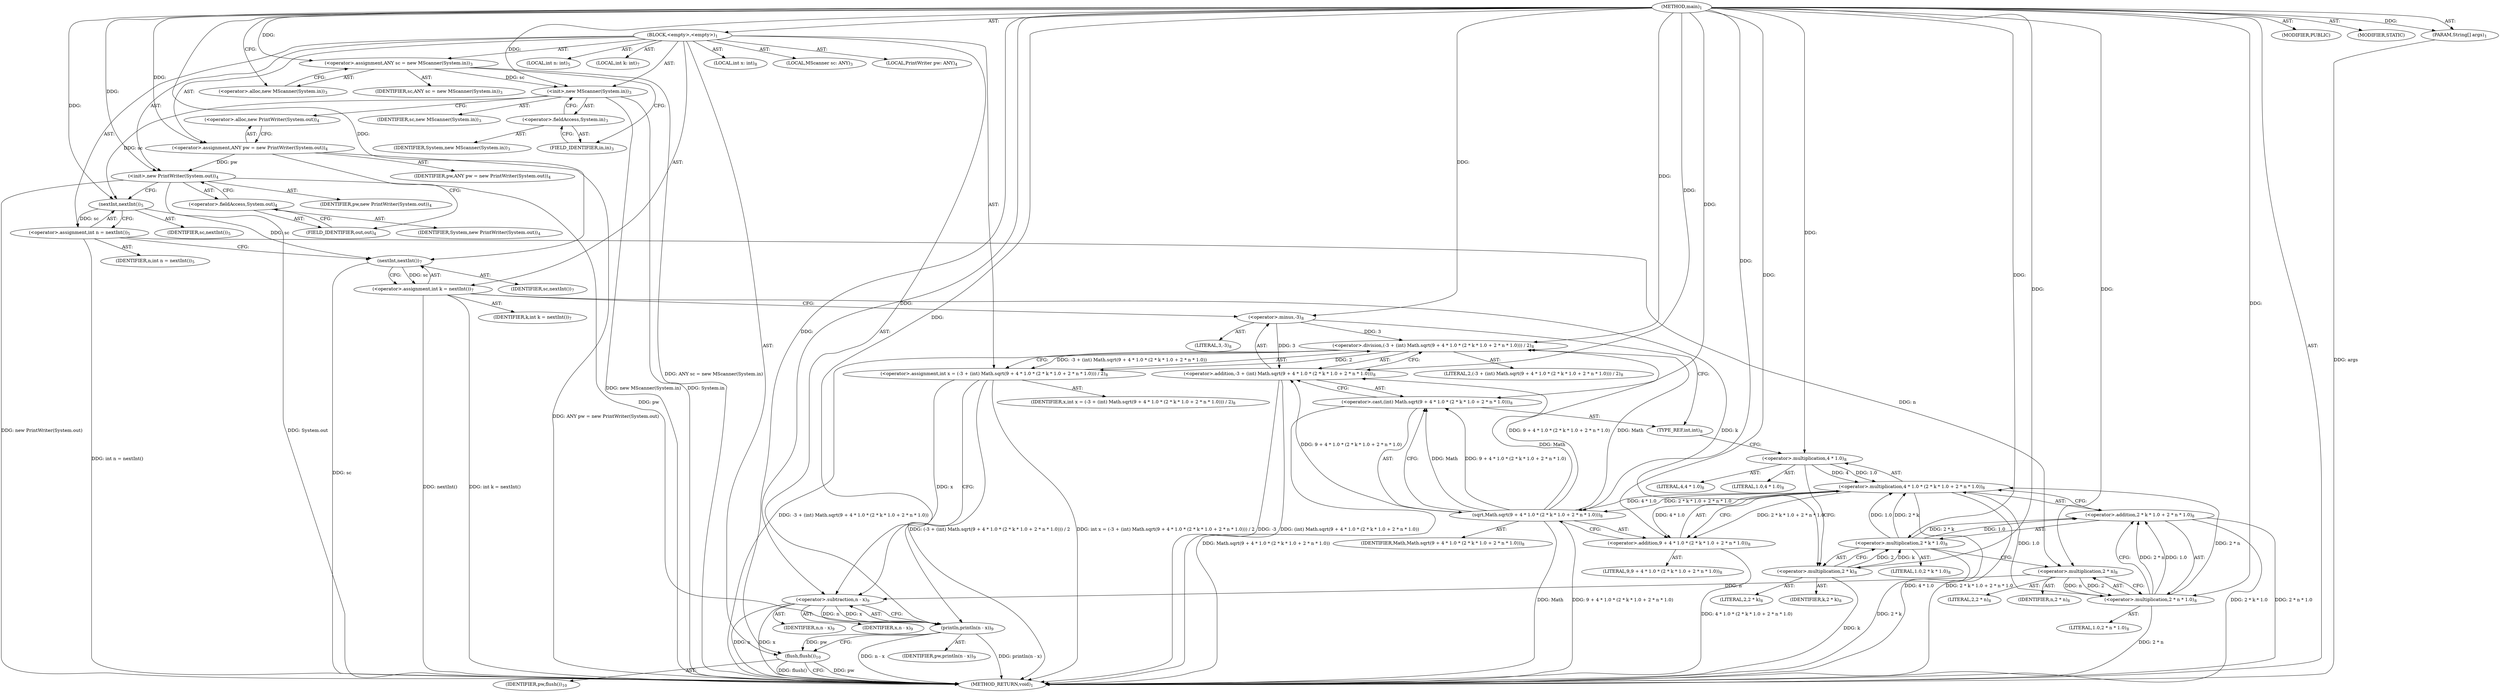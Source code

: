 digraph "main" {  
"21" [label = <(METHOD,main)<SUB>1</SUB>> ]
"22" [label = <(PARAM,String[] args)<SUB>1</SUB>> ]
"23" [label = <(BLOCK,&lt;empty&gt;,&lt;empty&gt;)<SUB>1</SUB>> ]
"4" [label = <(LOCAL,MScanner sc: ANY)<SUB>3</SUB>> ]
"24" [label = <(&lt;operator&gt;.assignment,ANY sc = new MScanner(System.in))<SUB>3</SUB>> ]
"25" [label = <(IDENTIFIER,sc,ANY sc = new MScanner(System.in))<SUB>3</SUB>> ]
"26" [label = <(&lt;operator&gt;.alloc,new MScanner(System.in))<SUB>3</SUB>> ]
"27" [label = <(&lt;init&gt;,new MScanner(System.in))<SUB>3</SUB>> ]
"3" [label = <(IDENTIFIER,sc,new MScanner(System.in))<SUB>3</SUB>> ]
"28" [label = <(&lt;operator&gt;.fieldAccess,System.in)<SUB>3</SUB>> ]
"29" [label = <(IDENTIFIER,System,new MScanner(System.in))<SUB>3</SUB>> ]
"30" [label = <(FIELD_IDENTIFIER,in,in)<SUB>3</SUB>> ]
"6" [label = <(LOCAL,PrintWriter pw: ANY)<SUB>4</SUB>> ]
"31" [label = <(&lt;operator&gt;.assignment,ANY pw = new PrintWriter(System.out))<SUB>4</SUB>> ]
"32" [label = <(IDENTIFIER,pw,ANY pw = new PrintWriter(System.out))<SUB>4</SUB>> ]
"33" [label = <(&lt;operator&gt;.alloc,new PrintWriter(System.out))<SUB>4</SUB>> ]
"34" [label = <(&lt;init&gt;,new PrintWriter(System.out))<SUB>4</SUB>> ]
"5" [label = <(IDENTIFIER,pw,new PrintWriter(System.out))<SUB>4</SUB>> ]
"35" [label = <(&lt;operator&gt;.fieldAccess,System.out)<SUB>4</SUB>> ]
"36" [label = <(IDENTIFIER,System,new PrintWriter(System.out))<SUB>4</SUB>> ]
"37" [label = <(FIELD_IDENTIFIER,out,out)<SUB>4</SUB>> ]
"38" [label = <(LOCAL,int n: int)<SUB>5</SUB>> ]
"39" [label = <(&lt;operator&gt;.assignment,int n = nextInt())<SUB>5</SUB>> ]
"40" [label = <(IDENTIFIER,n,int n = nextInt())<SUB>5</SUB>> ]
"41" [label = <(nextInt,nextInt())<SUB>5</SUB>> ]
"42" [label = <(IDENTIFIER,sc,nextInt())<SUB>5</SUB>> ]
"43" [label = <(LOCAL,int k: int)<SUB>7</SUB>> ]
"44" [label = <(&lt;operator&gt;.assignment,int k = nextInt())<SUB>7</SUB>> ]
"45" [label = <(IDENTIFIER,k,int k = nextInt())<SUB>7</SUB>> ]
"46" [label = <(nextInt,nextInt())<SUB>7</SUB>> ]
"47" [label = <(IDENTIFIER,sc,nextInt())<SUB>7</SUB>> ]
"48" [label = <(LOCAL,int x: int)<SUB>8</SUB>> ]
"49" [label = <(&lt;operator&gt;.assignment,int x = (-3 + (int) Math.sqrt(9 + 4 * 1.0 * (2 * k * 1.0 + 2 * n * 1.0))) / 2)<SUB>8</SUB>> ]
"50" [label = <(IDENTIFIER,x,int x = (-3 + (int) Math.sqrt(9 + 4 * 1.0 * (2 * k * 1.0 + 2 * n * 1.0))) / 2)<SUB>8</SUB>> ]
"51" [label = <(&lt;operator&gt;.division,(-3 + (int) Math.sqrt(9 + 4 * 1.0 * (2 * k * 1.0 + 2 * n * 1.0))) / 2)<SUB>8</SUB>> ]
"52" [label = <(&lt;operator&gt;.addition,-3 + (int) Math.sqrt(9 + 4 * 1.0 * (2 * k * 1.0 + 2 * n * 1.0)))<SUB>8</SUB>> ]
"53" [label = <(&lt;operator&gt;.minus,-3)<SUB>8</SUB>> ]
"54" [label = <(LITERAL,3,-3)<SUB>8</SUB>> ]
"55" [label = <(&lt;operator&gt;.cast,(int) Math.sqrt(9 + 4 * 1.0 * (2 * k * 1.0 + 2 * n * 1.0)))<SUB>8</SUB>> ]
"56" [label = <(TYPE_REF,int,int)<SUB>8</SUB>> ]
"57" [label = <(sqrt,Math.sqrt(9 + 4 * 1.0 * (2 * k * 1.0 + 2 * n * 1.0)))<SUB>8</SUB>> ]
"58" [label = <(IDENTIFIER,Math,Math.sqrt(9 + 4 * 1.0 * (2 * k * 1.0 + 2 * n * 1.0)))<SUB>8</SUB>> ]
"59" [label = <(&lt;operator&gt;.addition,9 + 4 * 1.0 * (2 * k * 1.0 + 2 * n * 1.0))<SUB>8</SUB>> ]
"60" [label = <(LITERAL,9,9 + 4 * 1.0 * (2 * k * 1.0 + 2 * n * 1.0))<SUB>8</SUB>> ]
"61" [label = <(&lt;operator&gt;.multiplication,4 * 1.0 * (2 * k * 1.0 + 2 * n * 1.0))<SUB>8</SUB>> ]
"62" [label = <(&lt;operator&gt;.multiplication,4 * 1.0)<SUB>8</SUB>> ]
"63" [label = <(LITERAL,4,4 * 1.0)<SUB>8</SUB>> ]
"64" [label = <(LITERAL,1.0,4 * 1.0)<SUB>8</SUB>> ]
"65" [label = <(&lt;operator&gt;.addition,2 * k * 1.0 + 2 * n * 1.0)<SUB>8</SUB>> ]
"66" [label = <(&lt;operator&gt;.multiplication,2 * k * 1.0)<SUB>8</SUB>> ]
"67" [label = <(&lt;operator&gt;.multiplication,2 * k)<SUB>8</SUB>> ]
"68" [label = <(LITERAL,2,2 * k)<SUB>8</SUB>> ]
"69" [label = <(IDENTIFIER,k,2 * k)<SUB>8</SUB>> ]
"70" [label = <(LITERAL,1.0,2 * k * 1.0)<SUB>8</SUB>> ]
"71" [label = <(&lt;operator&gt;.multiplication,2 * n * 1.0)<SUB>8</SUB>> ]
"72" [label = <(&lt;operator&gt;.multiplication,2 * n)<SUB>8</SUB>> ]
"73" [label = <(LITERAL,2,2 * n)<SUB>8</SUB>> ]
"74" [label = <(IDENTIFIER,n,2 * n)<SUB>8</SUB>> ]
"75" [label = <(LITERAL,1.0,2 * n * 1.0)<SUB>8</SUB>> ]
"76" [label = <(LITERAL,2,(-3 + (int) Math.sqrt(9 + 4 * 1.0 * (2 * k * 1.0 + 2 * n * 1.0))) / 2)<SUB>8</SUB>> ]
"77" [label = <(println,println(n - x))<SUB>9</SUB>> ]
"78" [label = <(IDENTIFIER,pw,println(n - x))<SUB>9</SUB>> ]
"79" [label = <(&lt;operator&gt;.subtraction,n - x)<SUB>9</SUB>> ]
"80" [label = <(IDENTIFIER,n,n - x)<SUB>9</SUB>> ]
"81" [label = <(IDENTIFIER,x,n - x)<SUB>9</SUB>> ]
"82" [label = <(flush,flush())<SUB>10</SUB>> ]
"83" [label = <(IDENTIFIER,pw,flush())<SUB>10</SUB>> ]
"84" [label = <(MODIFIER,PUBLIC)> ]
"85" [label = <(MODIFIER,STATIC)> ]
"86" [label = <(METHOD_RETURN,void)<SUB>1</SUB>> ]
  "21" -> "22"  [ label = "AST: "] 
  "21" -> "23"  [ label = "AST: "] 
  "21" -> "84"  [ label = "AST: "] 
  "21" -> "85"  [ label = "AST: "] 
  "21" -> "86"  [ label = "AST: "] 
  "23" -> "4"  [ label = "AST: "] 
  "23" -> "24"  [ label = "AST: "] 
  "23" -> "27"  [ label = "AST: "] 
  "23" -> "6"  [ label = "AST: "] 
  "23" -> "31"  [ label = "AST: "] 
  "23" -> "34"  [ label = "AST: "] 
  "23" -> "38"  [ label = "AST: "] 
  "23" -> "39"  [ label = "AST: "] 
  "23" -> "43"  [ label = "AST: "] 
  "23" -> "44"  [ label = "AST: "] 
  "23" -> "48"  [ label = "AST: "] 
  "23" -> "49"  [ label = "AST: "] 
  "23" -> "77"  [ label = "AST: "] 
  "23" -> "82"  [ label = "AST: "] 
  "24" -> "25"  [ label = "AST: "] 
  "24" -> "26"  [ label = "AST: "] 
  "27" -> "3"  [ label = "AST: "] 
  "27" -> "28"  [ label = "AST: "] 
  "28" -> "29"  [ label = "AST: "] 
  "28" -> "30"  [ label = "AST: "] 
  "31" -> "32"  [ label = "AST: "] 
  "31" -> "33"  [ label = "AST: "] 
  "34" -> "5"  [ label = "AST: "] 
  "34" -> "35"  [ label = "AST: "] 
  "35" -> "36"  [ label = "AST: "] 
  "35" -> "37"  [ label = "AST: "] 
  "39" -> "40"  [ label = "AST: "] 
  "39" -> "41"  [ label = "AST: "] 
  "41" -> "42"  [ label = "AST: "] 
  "44" -> "45"  [ label = "AST: "] 
  "44" -> "46"  [ label = "AST: "] 
  "46" -> "47"  [ label = "AST: "] 
  "49" -> "50"  [ label = "AST: "] 
  "49" -> "51"  [ label = "AST: "] 
  "51" -> "52"  [ label = "AST: "] 
  "51" -> "76"  [ label = "AST: "] 
  "52" -> "53"  [ label = "AST: "] 
  "52" -> "55"  [ label = "AST: "] 
  "53" -> "54"  [ label = "AST: "] 
  "55" -> "56"  [ label = "AST: "] 
  "55" -> "57"  [ label = "AST: "] 
  "57" -> "58"  [ label = "AST: "] 
  "57" -> "59"  [ label = "AST: "] 
  "59" -> "60"  [ label = "AST: "] 
  "59" -> "61"  [ label = "AST: "] 
  "61" -> "62"  [ label = "AST: "] 
  "61" -> "65"  [ label = "AST: "] 
  "62" -> "63"  [ label = "AST: "] 
  "62" -> "64"  [ label = "AST: "] 
  "65" -> "66"  [ label = "AST: "] 
  "65" -> "71"  [ label = "AST: "] 
  "66" -> "67"  [ label = "AST: "] 
  "66" -> "70"  [ label = "AST: "] 
  "67" -> "68"  [ label = "AST: "] 
  "67" -> "69"  [ label = "AST: "] 
  "71" -> "72"  [ label = "AST: "] 
  "71" -> "75"  [ label = "AST: "] 
  "72" -> "73"  [ label = "AST: "] 
  "72" -> "74"  [ label = "AST: "] 
  "77" -> "78"  [ label = "AST: "] 
  "77" -> "79"  [ label = "AST: "] 
  "79" -> "80"  [ label = "AST: "] 
  "79" -> "81"  [ label = "AST: "] 
  "82" -> "83"  [ label = "AST: "] 
  "24" -> "30"  [ label = "CFG: "] 
  "27" -> "33"  [ label = "CFG: "] 
  "31" -> "37"  [ label = "CFG: "] 
  "34" -> "41"  [ label = "CFG: "] 
  "39" -> "46"  [ label = "CFG: "] 
  "44" -> "53"  [ label = "CFG: "] 
  "49" -> "79"  [ label = "CFG: "] 
  "77" -> "82"  [ label = "CFG: "] 
  "82" -> "86"  [ label = "CFG: "] 
  "26" -> "24"  [ label = "CFG: "] 
  "28" -> "27"  [ label = "CFG: "] 
  "33" -> "31"  [ label = "CFG: "] 
  "35" -> "34"  [ label = "CFG: "] 
  "41" -> "39"  [ label = "CFG: "] 
  "46" -> "44"  [ label = "CFG: "] 
  "51" -> "49"  [ label = "CFG: "] 
  "79" -> "77"  [ label = "CFG: "] 
  "30" -> "28"  [ label = "CFG: "] 
  "37" -> "35"  [ label = "CFG: "] 
  "52" -> "51"  [ label = "CFG: "] 
  "53" -> "56"  [ label = "CFG: "] 
  "55" -> "52"  [ label = "CFG: "] 
  "56" -> "62"  [ label = "CFG: "] 
  "57" -> "55"  [ label = "CFG: "] 
  "59" -> "57"  [ label = "CFG: "] 
  "61" -> "59"  [ label = "CFG: "] 
  "62" -> "67"  [ label = "CFG: "] 
  "65" -> "61"  [ label = "CFG: "] 
  "66" -> "72"  [ label = "CFG: "] 
  "71" -> "65"  [ label = "CFG: "] 
  "67" -> "66"  [ label = "CFG: "] 
  "72" -> "71"  [ label = "CFG: "] 
  "21" -> "26"  [ label = "CFG: "] 
  "22" -> "86"  [ label = "DDG: args"] 
  "24" -> "86"  [ label = "DDG: ANY sc = new MScanner(System.in)"] 
  "27" -> "86"  [ label = "DDG: System.in"] 
  "27" -> "86"  [ label = "DDG: new MScanner(System.in)"] 
  "31" -> "86"  [ label = "DDG: ANY pw = new PrintWriter(System.out)"] 
  "34" -> "86"  [ label = "DDG: System.out"] 
  "34" -> "86"  [ label = "DDG: new PrintWriter(System.out)"] 
  "39" -> "86"  [ label = "DDG: int n = nextInt()"] 
  "46" -> "86"  [ label = "DDG: sc"] 
  "44" -> "86"  [ label = "DDG: nextInt()"] 
  "44" -> "86"  [ label = "DDG: int k = nextInt()"] 
  "52" -> "86"  [ label = "DDG: -3"] 
  "61" -> "86"  [ label = "DDG: 4 * 1.0"] 
  "67" -> "86"  [ label = "DDG: k"] 
  "66" -> "86"  [ label = "DDG: 2 * k"] 
  "65" -> "86"  [ label = "DDG: 2 * k * 1.0"] 
  "71" -> "86"  [ label = "DDG: 2 * n"] 
  "65" -> "86"  [ label = "DDG: 2 * n * 1.0"] 
  "61" -> "86"  [ label = "DDG: 2 * k * 1.0 + 2 * n * 1.0"] 
  "59" -> "86"  [ label = "DDG: 4 * 1.0 * (2 * k * 1.0 + 2 * n * 1.0)"] 
  "57" -> "86"  [ label = "DDG: 9 + 4 * 1.0 * (2 * k * 1.0 + 2 * n * 1.0)"] 
  "55" -> "86"  [ label = "DDG: Math.sqrt(9 + 4 * 1.0 * (2 * k * 1.0 + 2 * n * 1.0))"] 
  "52" -> "86"  [ label = "DDG: (int) Math.sqrt(9 + 4 * 1.0 * (2 * k * 1.0 + 2 * n * 1.0))"] 
  "51" -> "86"  [ label = "DDG: -3 + (int) Math.sqrt(9 + 4 * 1.0 * (2 * k * 1.0 + 2 * n * 1.0))"] 
  "49" -> "86"  [ label = "DDG: (-3 + (int) Math.sqrt(9 + 4 * 1.0 * (2 * k * 1.0 + 2 * n * 1.0))) / 2"] 
  "49" -> "86"  [ label = "DDG: int x = (-3 + (int) Math.sqrt(9 + 4 * 1.0 * (2 * k * 1.0 + 2 * n * 1.0))) / 2"] 
  "79" -> "86"  [ label = "DDG: n"] 
  "79" -> "86"  [ label = "DDG: x"] 
  "77" -> "86"  [ label = "DDG: n - x"] 
  "77" -> "86"  [ label = "DDG: println(n - x)"] 
  "82" -> "86"  [ label = "DDG: pw"] 
  "82" -> "86"  [ label = "DDG: flush()"] 
  "57" -> "86"  [ label = "DDG: Math"] 
  "21" -> "22"  [ label = "DDG: "] 
  "21" -> "24"  [ label = "DDG: "] 
  "21" -> "31"  [ label = "DDG: "] 
  "41" -> "39"  [ label = "DDG: sc"] 
  "46" -> "44"  [ label = "DDG: sc"] 
  "51" -> "49"  [ label = "DDG: -3 + (int) Math.sqrt(9 + 4 * 1.0 * (2 * k * 1.0 + 2 * n * 1.0))"] 
  "51" -> "49"  [ label = "DDG: 2"] 
  "24" -> "27"  [ label = "DDG: sc"] 
  "21" -> "27"  [ label = "DDG: "] 
  "31" -> "34"  [ label = "DDG: pw"] 
  "21" -> "34"  [ label = "DDG: "] 
  "34" -> "77"  [ label = "DDG: pw"] 
  "21" -> "77"  [ label = "DDG: "] 
  "79" -> "77"  [ label = "DDG: n"] 
  "79" -> "77"  [ label = "DDG: x"] 
  "77" -> "82"  [ label = "DDG: pw"] 
  "21" -> "82"  [ label = "DDG: "] 
  "27" -> "41"  [ label = "DDG: sc"] 
  "21" -> "41"  [ label = "DDG: "] 
  "41" -> "46"  [ label = "DDG: sc"] 
  "21" -> "46"  [ label = "DDG: "] 
  "53" -> "51"  [ label = "DDG: 3"] 
  "21" -> "51"  [ label = "DDG: "] 
  "57" -> "51"  [ label = "DDG: Math"] 
  "57" -> "51"  [ label = "DDG: 9 + 4 * 1.0 * (2 * k * 1.0 + 2 * n * 1.0)"] 
  "72" -> "79"  [ label = "DDG: n"] 
  "21" -> "79"  [ label = "DDG: "] 
  "49" -> "79"  [ label = "DDG: x"] 
  "53" -> "52"  [ label = "DDG: 3"] 
  "21" -> "52"  [ label = "DDG: "] 
  "57" -> "52"  [ label = "DDG: Math"] 
  "57" -> "52"  [ label = "DDG: 9 + 4 * 1.0 * (2 * k * 1.0 + 2 * n * 1.0)"] 
  "21" -> "53"  [ label = "DDG: "] 
  "21" -> "55"  [ label = "DDG: "] 
  "57" -> "55"  [ label = "DDG: Math"] 
  "57" -> "55"  [ label = "DDG: 9 + 4 * 1.0 * (2 * k * 1.0 + 2 * n * 1.0)"] 
  "21" -> "57"  [ label = "DDG: "] 
  "61" -> "57"  [ label = "DDG: 4 * 1.0"] 
  "61" -> "57"  [ label = "DDG: 2 * k * 1.0 + 2 * n * 1.0"] 
  "21" -> "59"  [ label = "DDG: "] 
  "61" -> "59"  [ label = "DDG: 4 * 1.0"] 
  "61" -> "59"  [ label = "DDG: 2 * k * 1.0 + 2 * n * 1.0"] 
  "62" -> "61"  [ label = "DDG: 4"] 
  "62" -> "61"  [ label = "DDG: 1.0"] 
  "66" -> "61"  [ label = "DDG: 2 * k"] 
  "66" -> "61"  [ label = "DDG: 1.0"] 
  "71" -> "61"  [ label = "DDG: 2 * n"] 
  "71" -> "61"  [ label = "DDG: 1.0"] 
  "21" -> "62"  [ label = "DDG: "] 
  "66" -> "65"  [ label = "DDG: 2 * k"] 
  "66" -> "65"  [ label = "DDG: 1.0"] 
  "71" -> "65"  [ label = "DDG: 2 * n"] 
  "71" -> "65"  [ label = "DDG: 1.0"] 
  "67" -> "66"  [ label = "DDG: 2"] 
  "67" -> "66"  [ label = "DDG: k"] 
  "21" -> "66"  [ label = "DDG: "] 
  "72" -> "71"  [ label = "DDG: 2"] 
  "72" -> "71"  [ label = "DDG: n"] 
  "21" -> "71"  [ label = "DDG: "] 
  "21" -> "67"  [ label = "DDG: "] 
  "44" -> "67"  [ label = "DDG: k"] 
  "21" -> "72"  [ label = "DDG: "] 
  "39" -> "72"  [ label = "DDG: n"] 
}
